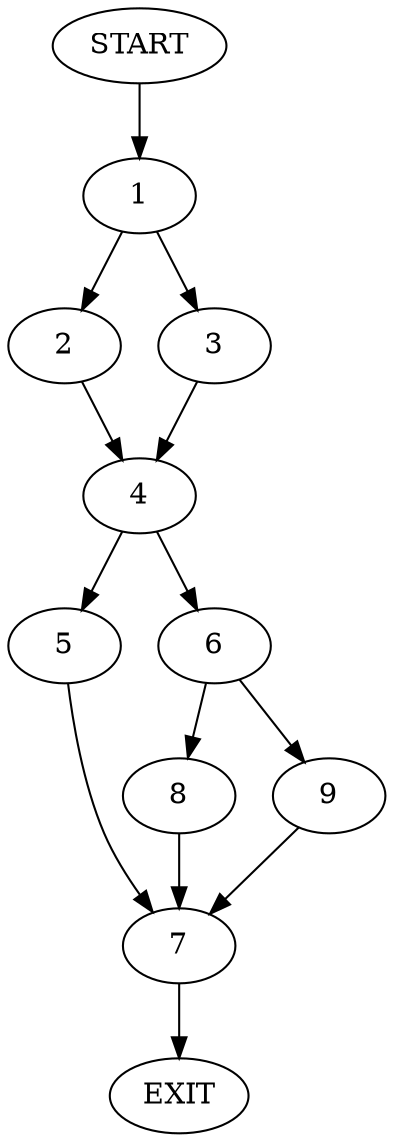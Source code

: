 digraph {
0 [label="START"]
10 [label="EXIT"]
0 -> 1
1 -> 2
1 -> 3
3 -> 4
2 -> 4
4 -> 5
4 -> 6
5 -> 7
6 -> 8
6 -> 9
7 -> 10
8 -> 7
9 -> 7
}
